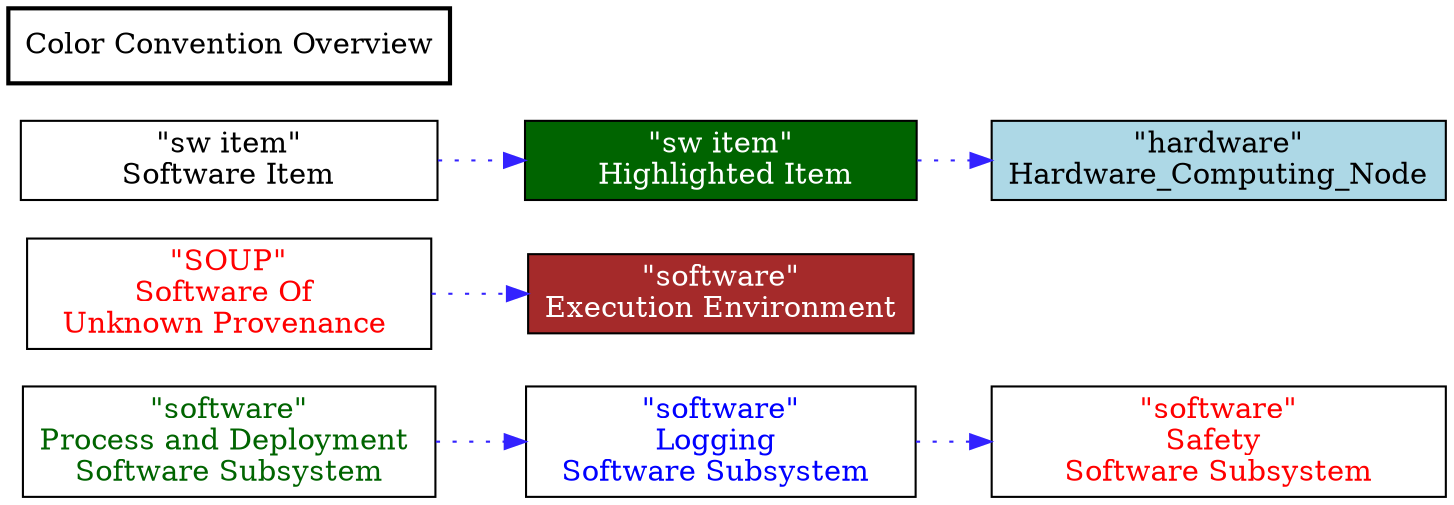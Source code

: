 digraph MyPlan {

  node [shape="rectangle", style="filled", fillcolor="#FFFFFF", fontcolor="#000000"];
  edge [style="dotted", color="#3322FF"];

  rankdir="LR";


  "\"software\"\nProcess and Deployment \nSoftware Subsystem"->"\"software\"\nLogging \n  Software Subsystem   "->"\"software\"\nSafety \n      Software Subsystem      ";
  "\"SOUP\"\nSoftware Of \n  Unknown Provenance   "->"\"software\"\nExecution Environment";
  "\"sw item\"\n         Software Item         "->"\"sw item\"\n      Highlighted Item     "->"\"hardware\"\nHardware_Computing_Node";



  "Color Convention Overview" [style="bold"];
  "\"sw item\"\n      Highlighted Item     " [style="filled", fillcolor="darkgreen", fontcolor="white"]
  "\"hardware\"\nHardware_Computing_Node" [style="filled", fillcolor="lightblue"]
  "\"SOUP\"\nSoftware Of \n  Unknown Provenance   " [style="filled", fillcolor="white", fontcolor="red"]
  "\"software\"\nExecution Environment" [style="filled", fillcolor="brown", fontcolor="white"]
  "\"software\"\nProcess and Deployment \nSoftware Subsystem" [style="filled", fillcolor="white", fontcolor="darkgreen"]
  "\"software\"\nLogging \n  Software Subsystem   " [style="filled", fillcolor="white", fontcolor="blue"]
  "\"software\"\nSafety \n      Software Subsystem      " [style="filled", fillcolor="white", fontcolor="red"]


}
